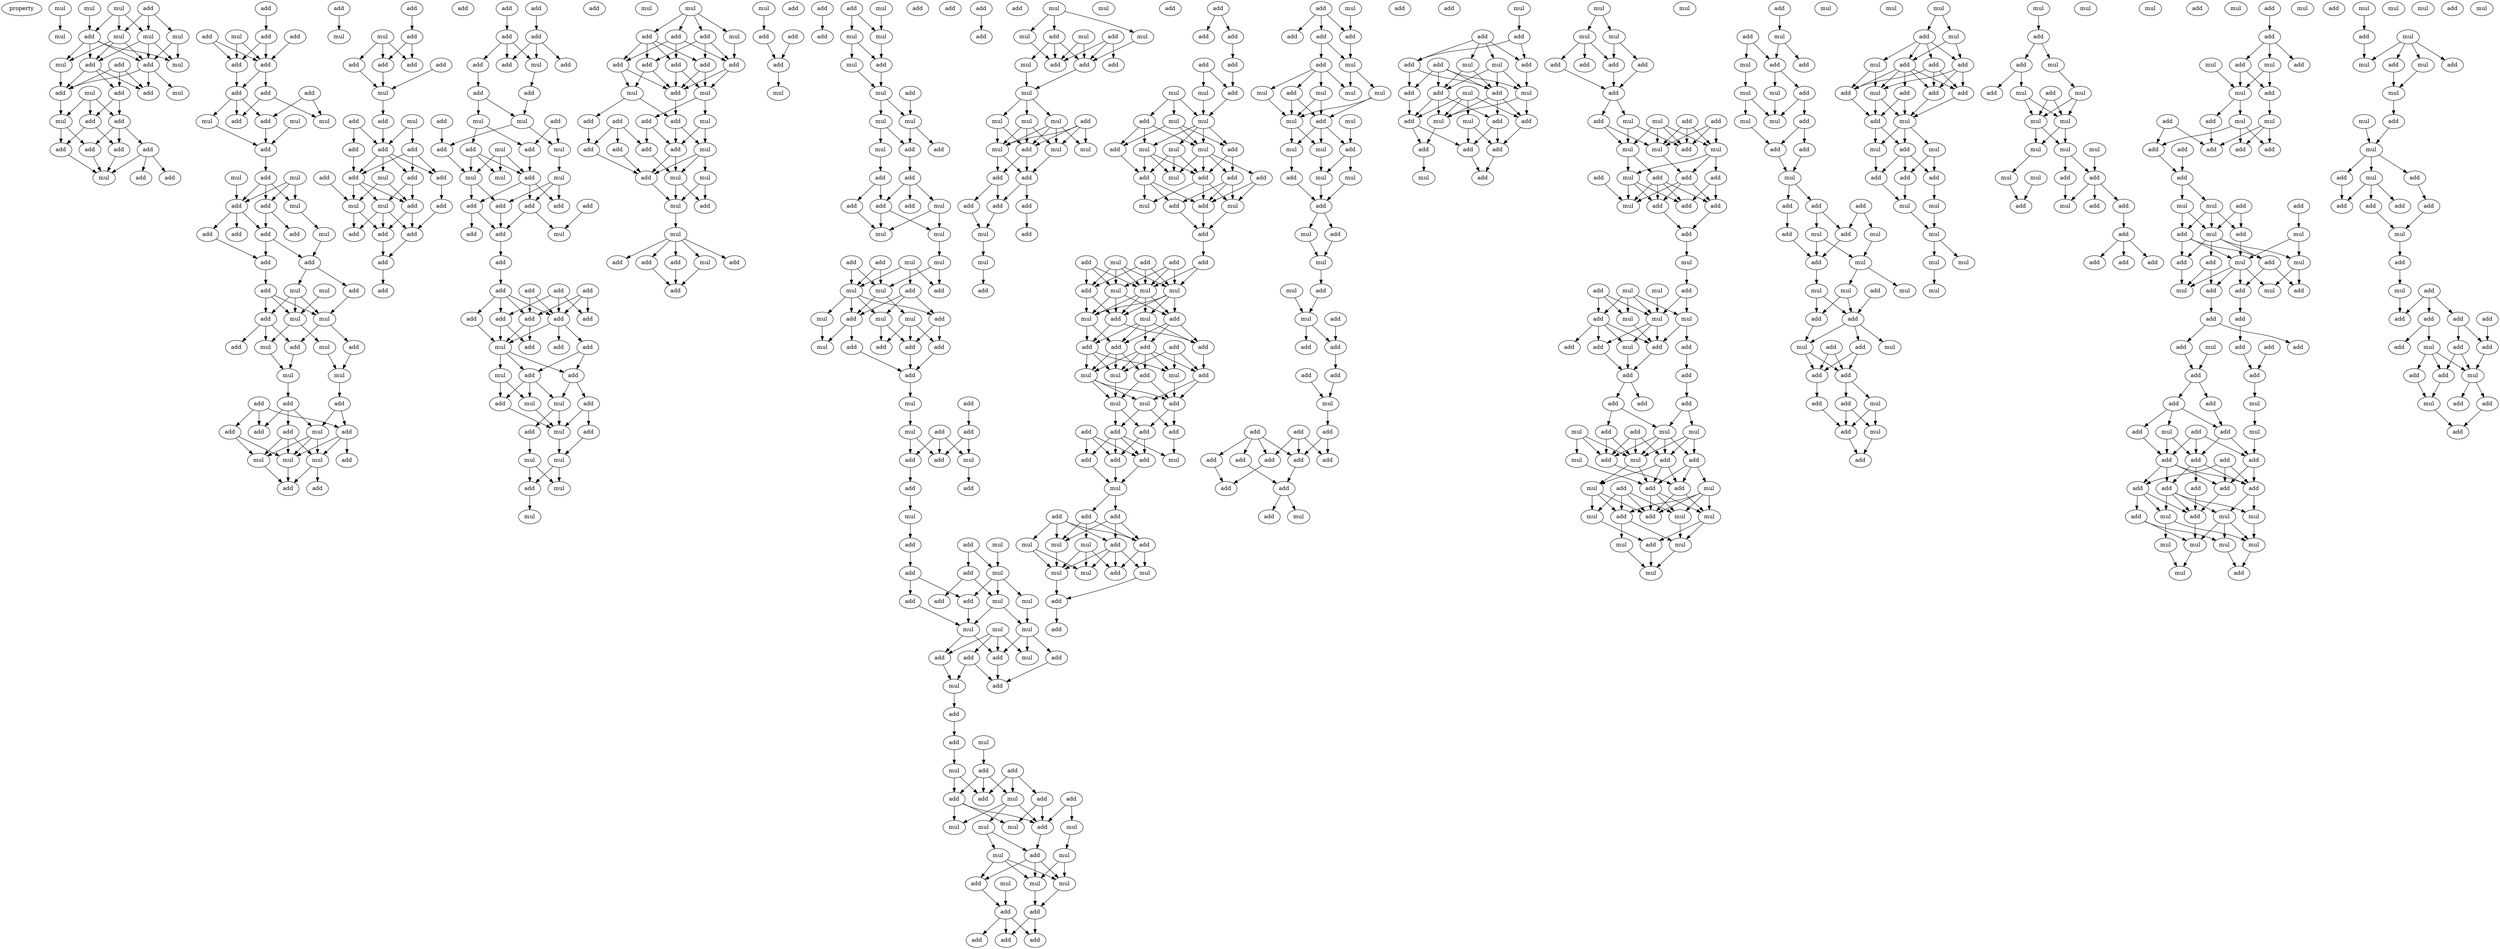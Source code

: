 digraph {
    node [fontcolor=black]
    property [mul=2,lf=1.2]
    0 [ label = mul ];
    1 [ label = mul ];
    2 [ label = add ];
    3 [ label = mul ];
    4 [ label = mul ];
    5 [ label = mul ];
    6 [ label = mul ];
    7 [ label = add ];
    8 [ label = mul ];
    9 [ label = add ];
    10 [ label = add ];
    11 [ label = add ];
    12 [ label = mul ];
    13 [ label = mul ];
    14 [ label = mul ];
    15 [ label = add ];
    16 [ label = mul ];
    17 [ label = add ];
    18 [ label = add ];
    19 [ label = add ];
    20 [ label = add ];
    21 [ label = mul ];
    22 [ label = add ];
    23 [ label = add ];
    24 [ label = add ];
    25 [ label = add ];
    26 [ label = add ];
    27 [ label = mul ];
    28 [ label = add ];
    29 [ label = add ];
    30 [ label = add ];
    31 [ label = mul ];
    32 [ label = add ];
    33 [ label = add ];
    34 [ label = add ];
    35 [ label = add ];
    36 [ label = add ];
    37 [ label = add ];
    38 [ label = add ];
    39 [ label = mul ];
    40 [ label = mul ];
    41 [ label = add ];
    42 [ label = add ];
    43 [ label = mul ];
    44 [ label = add ];
    45 [ label = add ];
    46 [ label = mul ];
    47 [ label = mul ];
    48 [ label = add ];
    49 [ label = mul ];
    50 [ label = add ];
    51 [ label = add ];
    52 [ label = add ];
    53 [ label = add ];
    54 [ label = mul ];
    55 [ label = add ];
    56 [ label = add ];
    57 [ label = add ];
    58 [ label = mul ];
    59 [ label = add ];
    60 [ label = mul ];
    61 [ label = add ];
    62 [ label = mul ];
    63 [ label = mul ];
    64 [ label = add ];
    65 [ label = mul ];
    66 [ label = add ];
    67 [ label = add ];
    68 [ label = mul ];
    69 [ label = add ];
    70 [ label = mul ];
    71 [ label = mul ];
    72 [ label = add ];
    73 [ label = add ];
    74 [ label = add ];
    75 [ label = add ];
    76 [ label = mul ];
    77 [ label = add ];
    78 [ label = add ];
    79 [ label = add ];
    80 [ label = mul ];
    81 [ label = mul ];
    82 [ label = mul ];
    83 [ label = add ];
    84 [ label = add ];
    85 [ label = add ];
    86 [ label = add ];
    87 [ label = mul ];
    88 [ label = add ];
    89 [ label = mul ];
    90 [ label = add ];
    91 [ label = add ];
    92 [ label = add ];
    93 [ label = add ];
    94 [ label = add ];
    95 [ label = add ];
    96 [ label = mul ];
    97 [ label = add ];
    98 [ label = mul ];
    99 [ label = add ];
    100 [ label = add ];
    101 [ label = add ];
    102 [ label = add ];
    103 [ label = add ];
    104 [ label = add ];
    105 [ label = add ];
    106 [ label = mul ];
    107 [ label = add ];
    108 [ label = mul ];
    109 [ label = mul ];
    110 [ label = add ];
    111 [ label = add ];
    112 [ label = add ];
    113 [ label = add ];
    114 [ label = add ];
    115 [ label = add ];
    116 [ label = add ];
    117 [ label = add ];
    118 [ label = add ];
    119 [ label = add ];
    120 [ label = add ];
    121 [ label = mul ];
    122 [ label = add ];
    123 [ label = add ];
    124 [ label = add ];
    125 [ label = add ];
    126 [ label = add ];
    127 [ label = add ];
    128 [ label = add ];
    129 [ label = mul ];
    130 [ label = mul ];
    131 [ label = add ];
    132 [ label = add ];
    133 [ label = add ];
    134 [ label = mul ];
    135 [ label = mul ];
    136 [ label = mul ];
    137 [ label = mul ];
    138 [ label = add ];
    139 [ label = mul ];
    140 [ label = add ];
    141 [ label = add ];
    142 [ label = add ];
    143 [ label = add ];
    144 [ label = add ];
    145 [ label = add ];
    146 [ label = add ];
    147 [ label = mul ];
    148 [ label = add ];
    149 [ label = add ];
    150 [ label = add ];
    151 [ label = add ];
    152 [ label = add ];
    153 [ label = add ];
    154 [ label = add ];
    155 [ label = add ];
    156 [ label = add ];
    157 [ label = add ];
    158 [ label = add ];
    159 [ label = add ];
    160 [ label = mul ];
    161 [ label = add ];
    162 [ label = mul ];
    163 [ label = add ];
    164 [ label = add ];
    165 [ label = add ];
    166 [ label = add ];
    167 [ label = mul ];
    168 [ label = mul ];
    169 [ label = add ];
    170 [ label = mul ];
    171 [ label = add ];
    172 [ label = add ];
    173 [ label = mul ];
    174 [ label = mul ];
    175 [ label = mul ];
    176 [ label = mul ];
    177 [ label = add ];
    178 [ label = mul ];
    179 [ label = mul ];
    180 [ label = mul ];
    181 [ label = add ];
    182 [ label = add ];
    183 [ label = add ];
    184 [ label = add ];
    185 [ label = add ];
    186 [ label = add ];
    187 [ label = add ];
    188 [ label = add ];
    189 [ label = mul ];
    190 [ label = add ];
    191 [ label = mul ];
    192 [ label = add ];
    193 [ label = add ];
    194 [ label = add ];
    195 [ label = mul ];
    196 [ label = add ];
    197 [ label = add ];
    198 [ label = add ];
    199 [ label = add ];
    200 [ label = add ];
    201 [ label = mul ];
    202 [ label = mul ];
    203 [ label = add ];
    204 [ label = mul ];
    205 [ label = mul ];
    206 [ label = add ];
    207 [ label = mul ];
    208 [ label = add ];
    209 [ label = mul ];
    210 [ label = add ];
    211 [ label = add ];
    212 [ label = add ];
    213 [ label = add ];
    214 [ label = mul ];
    215 [ label = add ];
    216 [ label = add ];
    217 [ label = add ];
    218 [ label = add ];
    219 [ label = add ];
    220 [ label = add ];
    221 [ label = mul ];
    222 [ label = add ];
    223 [ label = mul ];
    224 [ label = add ];
    225 [ label = mul ];
    226 [ label = mul ];
    227 [ label = mul ];
    228 [ label = add ];
    229 [ label = add ];
    230 [ label = mul ];
    231 [ label = mul ];
    232 [ label = mul ];
    233 [ label = add ];
    234 [ label = mul ];
    235 [ label = add ];
    236 [ label = add ];
    237 [ label = add ];
    238 [ label = add ];
    239 [ label = add ];
    240 [ label = add ];
    241 [ label = mul ];
    242 [ label = mul ];
    243 [ label = mul ];
    244 [ label = add ];
    245 [ label = add ];
    246 [ label = mul ];
    247 [ label = mul ];
    248 [ label = add ];
    249 [ label = mul ];
    250 [ label = mul ];
    251 [ label = add ];
    252 [ label = add ];
    253 [ label = add ];
    254 [ label = mul ];
    255 [ label = mul ];
    256 [ label = mul ];
    257 [ label = add ];
    258 [ label = add ];
    259 [ label = add ];
    260 [ label = mul ];
    261 [ label = add ];
    262 [ label = add ];
    263 [ label = mul ];
    264 [ label = add ];
    265 [ label = add ];
    266 [ label = add ];
    267 [ label = mul ];
    268 [ label = mul ];
    269 [ label = add ];
    270 [ label = add ];
    271 [ label = add ];
    272 [ label = add ];
    273 [ label = mul ];
    274 [ label = add ];
    275 [ label = add ];
    276 [ label = mul ];
    277 [ label = add ];
    278 [ label = add ];
    279 [ label = mul ];
    280 [ label = mul ];
    281 [ label = mul ];
    282 [ label = add ];
    283 [ label = add ];
    284 [ label = add ];
    285 [ label = mul ];
    286 [ label = mul ];
    287 [ label = mul ];
    288 [ label = mul ];
    289 [ label = add ];
    290 [ label = add ];
    291 [ label = add ];
    292 [ label = add ];
    293 [ label = add ];
    294 [ label = mul ];
    295 [ label = add ];
    296 [ label = add ];
    297 [ label = add ];
    298 [ label = mul ];
    299 [ label = mul ];
    300 [ label = add ];
    301 [ label = add ];
    302 [ label = mul ];
    303 [ label = add ];
    304 [ label = add ];
    305 [ label = add ];
    306 [ label = add ];
    307 [ label = mul ];
    308 [ label = mul ];
    309 [ label = mul ];
    310 [ label = mul ];
    311 [ label = add ];
    312 [ label = mul ];
    313 [ label = add ];
    314 [ label = mul ];
    315 [ label = mul ];
    316 [ label = add ];
    317 [ label = mul ];
    318 [ label = mul ];
    319 [ label = add ];
    320 [ label = add ];
    321 [ label = add ];
    322 [ label = add ];
    323 [ label = add ];
    324 [ label = add ];
    325 [ label = add ];
    326 [ label = add ];
    327 [ label = mul ];
    328 [ label = add ];
    329 [ label = mul ];
    330 [ label = add ];
    331 [ label = mul ];
    332 [ label = mul ];
    333 [ label = add ];
    334 [ label = mul ];
    335 [ label = mul ];
    336 [ label = add ];
    337 [ label = add ];
    338 [ label = mul ];
    339 [ label = mul ];
    340 [ label = mul ];
    341 [ label = add ];
    342 [ label = mul ];
    343 [ label = add ];
    344 [ label = mul ];
    345 [ label = mul ];
    346 [ label = mul ];
    347 [ label = add ];
    348 [ label = add ];
    349 [ label = add ];
    350 [ label = add ];
    351 [ label = add ];
    352 [ label = add ];
    353 [ label = add ];
    354 [ label = mul ];
    355 [ label = mul ];
    356 [ label = add ];
    357 [ label = add ];
    358 [ label = add ];
    359 [ label = add ];
    360 [ label = add ];
    361 [ label = add ];
    362 [ label = add ];
    363 [ label = mul ];
    364 [ label = mul ];
    365 [ label = mul ];
    366 [ label = mul ];
    367 [ label = add ];
    368 [ label = mul ];
    369 [ label = mul ];
    370 [ label = mul ];
    371 [ label = add ];
    372 [ label = add ];
    373 [ label = add ];
    374 [ label = add ];
    375 [ label = mul ];
    376 [ label = add ];
    377 [ label = add ];
    378 [ label = mul ];
    379 [ label = mul ];
    380 [ label = add ];
    381 [ label = add ];
    382 [ label = add ];
    383 [ label = add ];
    384 [ label = add ];
    385 [ label = mul ];
    386 [ label = add ];
    387 [ label = add ];
    388 [ label = add ];
    389 [ label = mul ];
    390 [ label = mul ];
    391 [ label = mul ];
    392 [ label = mul ];
    393 [ label = add ];
    394 [ label = add ];
    395 [ label = mul ];
    396 [ label = add ];
    397 [ label = add ];
    398 [ label = add ];
    399 [ label = add ];
    400 [ label = add ];
    401 [ label = mul ];
    402 [ label = mul ];
    403 [ label = add ];
    404 [ label = mul ];
    405 [ label = add ];
    406 [ label = mul ];
    407 [ label = add ];
    408 [ label = mul ];
    409 [ label = add ];
    410 [ label = add ];
    411 [ label = add ];
    412 [ label = add ];
    413 [ label = mul ];
    414 [ label = add ];
    415 [ label = add ];
    416 [ label = add ];
    417 [ label = mul ];
    418 [ label = add ];
    419 [ label = add ];
    420 [ label = add ];
    421 [ label = mul ];
    422 [ label = mul ];
    423 [ label = mul ];
    424 [ label = add ];
    425 [ label = add ];
    426 [ label = mul ];
    427 [ label = mul ];
    428 [ label = add ];
    429 [ label = mul ];
    430 [ label = add ];
    431 [ label = mul ];
    432 [ label = add ];
    433 [ label = add ];
    434 [ label = add ];
    435 [ label = add ];
    436 [ label = add ];
    437 [ label = add ];
    438 [ label = mul ];
    439 [ label = add ];
    440 [ label = add ];
    441 [ label = mul ];
    442 [ label = mul ];
    443 [ label = mul ];
    444 [ label = mul ];
    445 [ label = mul ];
    446 [ label = add ];
    447 [ label = mul ];
    448 [ label = mul ];
    449 [ label = mul ];
    450 [ label = add ];
    451 [ label = add ];
    452 [ label = mul ];
    453 [ label = add ];
    454 [ label = mul ];
    455 [ label = add ];
    456 [ label = mul ];
    457 [ label = add ];
    458 [ label = mul ];
    459 [ label = mul ];
    460 [ label = add ];
    461 [ label = mul ];
    462 [ label = add ];
    463 [ label = add ];
    464 [ label = add ];
    465 [ label = add ];
    466 [ label = add ];
    467 [ label = mul ];
    468 [ label = add ];
    469 [ label = add ];
    470 [ label = add ];
    471 [ label = add ];
    472 [ label = add ];
    473 [ label = add ];
    474 [ label = add ];
    475 [ label = add ];
    476 [ label = add ];
    477 [ label = add ];
    478 [ label = add ];
    479 [ label = mul ];
    480 [ label = mul ];
    481 [ label = add ];
    482 [ label = add ];
    483 [ label = add ];
    484 [ label = add ];
    485 [ label = mul ];
    486 [ label = mul ];
    487 [ label = add ];
    488 [ label = add ];
    489 [ label = add ];
    490 [ label = mul ];
    491 [ label = mul ];
    492 [ label = add ];
    493 [ label = mul ];
    494 [ label = add ];
    495 [ label = mul ];
    496 [ label = add ];
    497 [ label = add ];
    498 [ label = add ];
    499 [ label = add ];
    500 [ label = add ];
    501 [ label = mul ];
    502 [ label = add ];
    503 [ label = mul ];
    504 [ label = mul ];
    505 [ label = mul ];
    506 [ label = mul ];
    507 [ label = add ];
    508 [ label = add ];
    509 [ label = add ];
    510 [ label = add ];
    511 [ label = add ];
    512 [ label = mul ];
    513 [ label = add ];
    514 [ label = mul ];
    515 [ label = add ];
    516 [ label = add ];
    517 [ label = mul ];
    518 [ label = mul ];
    519 [ label = mul ];
    520 [ label = add ];
    521 [ label = add ];
    522 [ label = add ];
    523 [ label = add ];
    524 [ label = mul ];
    525 [ label = add ];
    526 [ label = mul ];
    527 [ label = add ];
    528 [ label = add ];
    529 [ label = add ];
    530 [ label = add ];
    531 [ label = mul ];
    532 [ label = add ];
    533 [ label = add ];
    534 [ label = mul ];
    535 [ label = mul ];
    536 [ label = mul ];
    537 [ label = mul ];
    538 [ label = add ];
    539 [ label = mul ];
    540 [ label = add ];
    541 [ label = mul ];
    542 [ label = add ];
    543 [ label = add ];
    544 [ label = add ];
    545 [ label = add ];
    546 [ label = add ];
    547 [ label = add ];
    548 [ label = add ];
    549 [ label = add ];
    550 [ label = add ];
    551 [ label = add ];
    552 [ label = mul ];
    553 [ label = mul ];
    554 [ label = mul ];
    555 [ label = mul ];
    556 [ label = add ];
    557 [ label = add ];
    558 [ label = mul ];
    559 [ label = add ];
    560 [ label = add ];
    561 [ label = add ];
    562 [ label = mul ];
    563 [ label = add ];
    564 [ label = mul ];
    565 [ label = mul ];
    566 [ label = add ];
    567 [ label = mul ];
    568 [ label = add ];
    569 [ label = mul ];
    570 [ label = mul ];
    571 [ label = add ];
    572 [ label = mul ];
    573 [ label = mul ];
    574 [ label = add ];
    575 [ label = add ];
    576 [ label = mul ];
    577 [ label = mul ];
    578 [ label = mul ];
    579 [ label = add ];
    580 [ label = add ];
    581 [ label = add ];
    582 [ label = mul ];
    583 [ label = mul ];
    584 [ label = add ];
    585 [ label = mul ];
    586 [ label = mul ];
    587 [ label = add ];
    588 [ label = add ];
    589 [ label = mul ];
    590 [ label = add ];
    591 [ label = add ];
    592 [ label = add ];
    593 [ label = add ];
    594 [ label = mul ];
    595 [ label = add ];
    596 [ label = mul ];
    597 [ label = mul ];
    598 [ label = add ];
    599 [ label = add ];
    600 [ label = mul ];
    601 [ label = mul ];
    602 [ label = mul ];
    603 [ label = add ];
    604 [ label = add ];
    605 [ label = mul ];
    606 [ label = mul ];
    607 [ label = add ];
    608 [ label = add ];
    609 [ label = add ];
    610 [ label = add ];
    611 [ label = add ];
    612 [ label = add ];
    613 [ label = mul ];
    614 [ label = add ];
    615 [ label = mul ];
    616 [ label = add ];
    617 [ label = mul ];
    618 [ label = mul ];
    619 [ label = mul ];
    620 [ label = add ];
    621 [ label = add ];
    622 [ label = add ];
    623 [ label = add ];
    624 [ label = mul ];
    625 [ label = mul ];
    626 [ label = add ];
    627 [ label = add ];
    628 [ label = add ];
    629 [ label = add ];
    630 [ label = add ];
    631 [ label = mul ];
    632 [ label = mul ];
    633 [ label = mul ];
    634 [ label = add ];
    635 [ label = add ];
    636 [ label = add ];
    637 [ label = add ];
    638 [ label = mul ];
    639 [ label = mul ];
    640 [ label = mul ];
    641 [ label = mul ];
    642 [ label = mul ];
    643 [ label = mul ];
    644 [ label = add ];
    645 [ label = mul ];
    646 [ label = add ];
    647 [ label = mul ];
    648 [ label = mul ];
    649 [ label = add ];
    650 [ label = mul ];
    651 [ label = add ];
    652 [ label = mul ];
    653 [ label = mul ];
    654 [ label = mul ];
    655 [ label = mul ];
    656 [ label = mul ];
    657 [ label = mul ];
    658 [ label = mul ];
    659 [ label = add ];
    660 [ label = mul ];
    661 [ label = add ];
    662 [ label = add ];
    663 [ label = mul ];
    664 [ label = add ];
    665 [ label = add ];
    666 [ label = add ];
    667 [ label = mul ];
    668 [ label = add ];
    669 [ label = add ];
    670 [ label = add ];
    671 [ label = add ];
    672 [ label = mul ];
    673 [ label = add ];
    674 [ label = add ];
    675 [ label = add ];
    676 [ label = add ];
    677 [ label = mul ];
    678 [ label = mul ];
    679 [ label = mul ];
    680 [ label = add ];
    681 [ label = mul ];
    682 [ label = mul ];
    683 [ label = add ];
    684 [ label = add ];
    685 [ label = add ];
    686 [ label = add ];
    687 [ label = add ];
    688 [ label = add ];
    689 [ label = add ];
    690 [ label = add ];
    691 [ label = mul ];
    692 [ label = mul ];
    693 [ label = add ];
    694 [ label = add ];
    695 [ label = mul ];
    696 [ label = add ];
    697 [ label = add ];
    698 [ label = mul ];
    699 [ label = mul ];
    700 [ label = mul ];
    701 [ label = add ];
    702 [ label = add ];
    703 [ label = add ];
    704 [ label = mul ];
    705 [ label = add ];
    706 [ label = mul ];
    707 [ label = mul ];
    708 [ label = add ];
    709 [ label = add ];
    710 [ label = add ];
    711 [ label = add ];
    712 [ label = add ];
    713 [ label = add ];
    714 [ label = add ];
    715 [ label = mul ];
    716 [ label = add ];
    717 [ label = add ];
    718 [ label = add ];
    719 [ label = add ];
    720 [ label = mul ];
    721 [ label = add ];
    722 [ label = add ];
    723 [ label = mul ];
    724 [ label = add ];
    725 [ label = mul ];
    726 [ label = add ];
    727 [ label = add ];
    728 [ label = add ];
    729 [ label = add ];
    730 [ label = add ];
    731 [ label = add ];
    732 [ label = add ];
    733 [ label = add ];
    734 [ label = add ];
    735 [ label = add ];
    736 [ label = add ];
    737 [ label = add ];
    738 [ label = mul ];
    739 [ label = mul ];
    740 [ label = mul ];
    741 [ label = mul ];
    742 [ label = mul ];
    743 [ label = mul ];
    744 [ label = mul ];
    745 [ label = mul ];
    746 [ label = add ];
    747 [ label = add ];
    748 [ label = mul ];
    749 [ label = mul ];
    750 [ label = add ];
    751 [ label = add ];
    752 [ label = mul ];
    753 [ label = mul ];
    754 [ label = add ];
    755 [ label = mul ];
    756 [ label = mul ];
    757 [ label = mul ];
    758 [ label = add ];
    759 [ label = mul ];
    760 [ label = add ];
    761 [ label = mul ];
    762 [ label = mul ];
    763 [ label = add ];
    764 [ label = add ];
    765 [ label = add ];
    766 [ label = add ];
    767 [ label = add ];
    768 [ label = mul ];
    769 [ label = add ];
    770 [ label = mul ];
    771 [ label = add ];
    772 [ label = add ];
    773 [ label = mul ];
    774 [ label = add ];
    775 [ label = add ];
    776 [ label = add ];
    777 [ label = add ];
    778 [ label = add ];
    779 [ label = add ];
    780 [ label = add ];
    781 [ label = mul ];
    782 [ label = add ];
    783 [ label = add ];
    784 [ label = mul ];
    785 [ label = mul ];
    786 [ label = add ];
    787 [ label = add ];
    788 [ label = add ];
    0 -> 1 [ name = 0 ];
    2 -> 5 [ name = 1 ];
    2 -> 6 [ name = 2 ];
    2 -> 8 [ name = 3 ];
    3 -> 5 [ name = 4 ];
    3 -> 6 [ name = 5 ];
    3 -> 7 [ name = 6 ];
    4 -> 7 [ name = 7 ];
    5 -> 9 [ name = 8 ];
    5 -> 10 [ name = 9 ];
    5 -> 13 [ name = 10 ];
    6 -> 9 [ name = 11 ];
    6 -> 10 [ name = 12 ];
    6 -> 12 [ name = 13 ];
    7 -> 9 [ name = 14 ];
    7 -> 10 [ name = 15 ];
    7 -> 12 [ name = 16 ];
    7 -> 13 [ name = 17 ];
    8 -> 10 [ name = 18 ];
    8 -> 13 [ name = 19 ];
    9 -> 15 [ name = 20 ];
    9 -> 17 [ name = 21 ];
    9 -> 18 [ name = 22 ];
    10 -> 14 [ name = 23 ];
    10 -> 17 [ name = 24 ];
    10 -> 18 [ name = 25 ];
    11 -> 15 [ name = 26 ];
    11 -> 17 [ name = 27 ];
    11 -> 18 [ name = 28 ];
    12 -> 18 [ name = 29 ];
    15 -> 19 [ name = 30 ];
    15 -> 20 [ name = 31 ];
    16 -> 19 [ name = 32 ];
    16 -> 20 [ name = 33 ];
    16 -> 21 [ name = 34 ];
    18 -> 21 [ name = 35 ];
    19 -> 22 [ name = 36 ];
    19 -> 23 [ name = 37 ];
    19 -> 25 [ name = 38 ];
    20 -> 24 [ name = 39 ];
    20 -> 25 [ name = 40 ];
    21 -> 23 [ name = 41 ];
    21 -> 24 [ name = 42 ];
    22 -> 26 [ name = 43 ];
    22 -> 27 [ name = 44 ];
    22 -> 28 [ name = 45 ];
    23 -> 27 [ name = 46 ];
    24 -> 27 [ name = 47 ];
    25 -> 27 [ name = 48 ];
    29 -> 32 [ name = 49 ];
    30 -> 34 [ name = 50 ];
    30 -> 35 [ name = 51 ];
    31 -> 34 [ name = 52 ];
    31 -> 35 [ name = 53 ];
    32 -> 34 [ name = 54 ];
    32 -> 35 [ name = 55 ];
    33 -> 34 [ name = 56 ];
    34 -> 36 [ name = 57 ];
    34 -> 37 [ name = 58 ];
    35 -> 37 [ name = 59 ];
    36 -> 41 [ name = 60 ];
    36 -> 43 [ name = 61 ];
    37 -> 39 [ name = 62 ];
    37 -> 41 [ name = 63 ];
    37 -> 42 [ name = 64 ];
    38 -> 42 [ name = 65 ];
    38 -> 43 [ name = 66 ];
    39 -> 44 [ name = 67 ];
    40 -> 44 [ name = 68 ];
    42 -> 44 [ name = 69 ];
    44 -> 45 [ name = 70 ];
    45 -> 48 [ name = 71 ];
    45 -> 49 [ name = 72 ];
    45 -> 50 [ name = 73 ];
    46 -> 48 [ name = 74 ];
    46 -> 49 [ name = 75 ];
    46 -> 50 [ name = 76 ];
    47 -> 48 [ name = 77 ];
    48 -> 52 [ name = 78 ];
    48 -> 53 [ name = 79 ];
    48 -> 55 [ name = 80 ];
    49 -> 54 [ name = 81 ];
    50 -> 51 [ name = 82 ];
    50 -> 55 [ name = 83 ];
    52 -> 56 [ name = 84 ];
    54 -> 57 [ name = 85 ];
    55 -> 56 [ name = 86 ];
    55 -> 57 [ name = 87 ];
    56 -> 59 [ name = 88 ];
    57 -> 58 [ name = 89 ];
    57 -> 61 [ name = 90 ];
    58 -> 62 [ name = 91 ];
    58 -> 63 [ name = 92 ];
    58 -> 64 [ name = 93 ];
    59 -> 62 [ name = 94 ];
    59 -> 63 [ name = 95 ];
    59 -> 64 [ name = 96 ];
    60 -> 62 [ name = 97 ];
    61 -> 63 [ name = 98 ];
    62 -> 65 [ name = 99 ];
    62 -> 68 [ name = 100 ];
    63 -> 66 [ name = 101 ];
    63 -> 69 [ name = 102 ];
    64 -> 66 [ name = 103 ];
    64 -> 67 [ name = 104 ];
    64 -> 68 [ name = 105 ];
    65 -> 71 [ name = 106 ];
    66 -> 70 [ name = 107 ];
    68 -> 70 [ name = 108 ];
    69 -> 71 [ name = 109 ];
    70 -> 72 [ name = 110 ];
    71 -> 74 [ name = 111 ];
    72 -> 75 [ name = 112 ];
    72 -> 76 [ name = 113 ];
    72 -> 77 [ name = 114 ];
    73 -> 75 [ name = 115 ];
    73 -> 78 [ name = 116 ];
    73 -> 79 [ name = 117 ];
    74 -> 76 [ name = 118 ];
    74 -> 79 [ name = 119 ];
    76 -> 80 [ name = 120 ];
    76 -> 81 [ name = 121 ];
    76 -> 82 [ name = 122 ];
    77 -> 80 [ name = 123 ];
    77 -> 81 [ name = 124 ];
    77 -> 82 [ name = 125 ];
    78 -> 81 [ name = 126 ];
    78 -> 82 [ name = 127 ];
    79 -> 80 [ name = 128 ];
    79 -> 82 [ name = 129 ];
    79 -> 83 [ name = 130 ];
    80 -> 84 [ name = 131 ];
    80 -> 86 [ name = 132 ];
    81 -> 86 [ name = 133 ];
    82 -> 86 [ name = 134 ];
    85 -> 87 [ name = 135 ];
    88 -> 90 [ name = 136 ];
    89 -> 91 [ name = 137 ];
    89 -> 93 [ name = 138 ];
    89 -> 94 [ name = 139 ];
    90 -> 91 [ name = 140 ];
    90 -> 94 [ name = 141 ];
    91 -> 96 [ name = 142 ];
    93 -> 96 [ name = 143 ];
    95 -> 96 [ name = 144 ];
    96 -> 99 [ name = 145 ];
    97 -> 100 [ name = 146 ];
    97 -> 101 [ name = 147 ];
    98 -> 100 [ name = 148 ];
    98 -> 102 [ name = 149 ];
    99 -> 100 [ name = 150 ];
    100 -> 103 [ name = 151 ];
    100 -> 104 [ name = 152 ];
    100 -> 105 [ name = 153 ];
    100 -> 106 [ name = 154 ];
    101 -> 105 [ name = 155 ];
    102 -> 103 [ name = 156 ];
    102 -> 104 [ name = 157 ];
    102 -> 105 [ name = 158 ];
    103 -> 110 [ name = 159 ];
    104 -> 109 [ name = 160 ];
    104 -> 111 [ name = 161 ];
    105 -> 108 [ name = 162 ];
    105 -> 109 [ name = 163 ];
    105 -> 111 [ name = 164 ];
    106 -> 108 [ name = 165 ];
    106 -> 111 [ name = 166 ];
    107 -> 108 [ name = 167 ];
    108 -> 113 [ name = 168 ];
    108 -> 114 [ name = 169 ];
    109 -> 112 [ name = 170 ];
    109 -> 113 [ name = 171 ];
    109 -> 114 [ name = 172 ];
    110 -> 112 [ name = 173 ];
    111 -> 112 [ name = 174 ];
    111 -> 113 [ name = 175 ];
    112 -> 115 [ name = 176 ];
    113 -> 115 [ name = 177 ];
    115 -> 117 [ name = 178 ];
    116 -> 119 [ name = 179 ];
    118 -> 120 [ name = 180 ];
    119 -> 121 [ name = 181 ];
    119 -> 122 [ name = 182 ];
    119 -> 123 [ name = 183 ];
    120 -> 121 [ name = 184 ];
    120 -> 122 [ name = 185 ];
    120 -> 124 [ name = 186 ];
    121 -> 125 [ name = 187 ];
    124 -> 126 [ name = 188 ];
    125 -> 130 [ name = 189 ];
    126 -> 129 [ name = 190 ];
    126 -> 130 [ name = 191 ];
    127 -> 131 [ name = 192 ];
    128 -> 133 [ name = 193 ];
    128 -> 135 [ name = 194 ];
    129 -> 132 [ name = 195 ];
    129 -> 133 [ name = 196 ];
    130 -> 131 [ name = 197 ];
    130 -> 135 [ name = 198 ];
    131 -> 136 [ name = 199 ];
    132 -> 136 [ name = 200 ];
    132 -> 138 [ name = 201 ];
    132 -> 139 [ name = 202 ];
    133 -> 138 [ name = 203 ];
    134 -> 136 [ name = 204 ];
    134 -> 138 [ name = 205 ];
    134 -> 139 [ name = 206 ];
    135 -> 137 [ name = 207 ];
    136 -> 141 [ name = 208 ];
    136 -> 144 [ name = 209 ];
    137 -> 140 [ name = 210 ];
    137 -> 142 [ name = 211 ];
    137 -> 144 [ name = 212 ];
    138 -> 140 [ name = 213 ];
    138 -> 141 [ name = 214 ];
    138 -> 142 [ name = 215 ];
    141 -> 145 [ name = 216 ];
    141 -> 146 [ name = 217 ];
    142 -> 146 [ name = 218 ];
    142 -> 147 [ name = 219 ];
    143 -> 147 [ name = 220 ];
    144 -> 146 [ name = 221 ];
    146 -> 148 [ name = 222 ];
    148 -> 149 [ name = 223 ];
    149 -> 153 [ name = 224 ];
    149 -> 154 [ name = 225 ];
    149 -> 156 [ name = 226 ];
    149 -> 157 [ name = 227 ];
    150 -> 154 [ name = 228 ];
    150 -> 157 [ name = 229 ];
    151 -> 155 [ name = 230 ];
    151 -> 156 [ name = 231 ];
    151 -> 157 [ name = 232 ];
    152 -> 154 [ name = 233 ];
    152 -> 155 [ name = 234 ];
    152 -> 157 [ name = 235 ];
    153 -> 160 [ name = 236 ];
    154 -> 159 [ name = 237 ];
    154 -> 160 [ name = 238 ];
    156 -> 159 [ name = 239 ];
    156 -> 160 [ name = 240 ];
    157 -> 158 [ name = 241 ];
    157 -> 160 [ name = 242 ];
    157 -> 161 [ name = 243 ];
    158 -> 163 [ name = 244 ];
    158 -> 164 [ name = 245 ];
    160 -> 162 [ name = 246 ];
    160 -> 163 [ name = 247 ];
    160 -> 164 [ name = 248 ];
    162 -> 166 [ name = 249 ];
    162 -> 167 [ name = 250 ];
    163 -> 165 [ name = 251 ];
    163 -> 168 [ name = 252 ];
    164 -> 166 [ name = 253 ];
    164 -> 167 [ name = 254 ];
    164 -> 168 [ name = 255 ];
    165 -> 170 [ name = 256 ];
    165 -> 172 [ name = 257 ];
    166 -> 170 [ name = 258 ];
    167 -> 170 [ name = 259 ];
    168 -> 169 [ name = 260 ];
    168 -> 170 [ name = 261 ];
    169 -> 174 [ name = 262 ];
    170 -> 173 [ name = 263 ];
    172 -> 173 [ name = 264 ];
    173 -> 175 [ name = 265 ];
    173 -> 177 [ name = 266 ];
    174 -> 175 [ name = 267 ];
    174 -> 177 [ name = 268 ];
    177 -> 179 [ name = 269 ];
    178 -> 180 [ name = 270 ];
    178 -> 181 [ name = 271 ];
    178 -> 182 [ name = 272 ];
    178 -> 183 [ name = 273 ];
    180 -> 184 [ name = 274 ];
    181 -> 185 [ name = 275 ];
    181 -> 186 [ name = 276 ];
    181 -> 187 [ name = 277 ];
    181 -> 188 [ name = 278 ];
    182 -> 184 [ name = 279 ];
    182 -> 187 [ name = 280 ];
    182 -> 188 [ name = 281 ];
    183 -> 184 [ name = 282 ];
    183 -> 185 [ name = 283 ];
    183 -> 186 [ name = 284 ];
    184 -> 190 [ name = 285 ];
    184 -> 191 [ name = 286 ];
    185 -> 189 [ name = 287 ];
    185 -> 190 [ name = 288 ];
    186 -> 190 [ name = 289 ];
    186 -> 191 [ name = 290 ];
    187 -> 189 [ name = 291 ];
    187 -> 190 [ name = 292 ];
    188 -> 190 [ name = 293 ];
    188 -> 191 [ name = 294 ];
    189 -> 192 [ name = 295 ];
    189 -> 193 [ name = 296 ];
    190 -> 193 [ name = 297 ];
    191 -> 194 [ name = 298 ];
    191 -> 195 [ name = 299 ];
    192 -> 198 [ name = 300 ];
    193 -> 197 [ name = 301 ];
    193 -> 201 [ name = 302 ];
    194 -> 197 [ name = 303 ];
    194 -> 199 [ name = 304 ];
    195 -> 197 [ name = 305 ];
    195 -> 201 [ name = 306 ];
    196 -> 198 [ name = 307 ];
    196 -> 199 [ name = 308 ];
    196 -> 200 [ name = 309 ];
    197 -> 202 [ name = 310 ];
    197 -> 203 [ name = 311 ];
    198 -> 203 [ name = 312 ];
    199 -> 202 [ name = 313 ];
    200 -> 203 [ name = 314 ];
    201 -> 202 [ name = 315 ];
    201 -> 203 [ name = 316 ];
    201 -> 204 [ name = 317 ];
    202 -> 205 [ name = 318 ];
    202 -> 206 [ name = 319 ];
    203 -> 205 [ name = 320 ];
    204 -> 205 [ name = 321 ];
    204 -> 206 [ name = 322 ];
    205 -> 207 [ name = 323 ];
    207 -> 208 [ name = 324 ];
    207 -> 209 [ name = 325 ];
    207 -> 210 [ name = 326 ];
    207 -> 211 [ name = 327 ];
    207 -> 212 [ name = 328 ];
    209 -> 213 [ name = 329 ];
    211 -> 213 [ name = 330 ];
    212 -> 213 [ name = 331 ];
    214 -> 217 [ name = 332 ];
    216 -> 218 [ name = 333 ];
    217 -> 220 [ name = 334 ];
    219 -> 220 [ name = 335 ];
    220 -> 221 [ name = 336 ];
    222 -> 225 [ name = 337 ];
    222 -> 226 [ name = 338 ];
    223 -> 226 [ name = 339 ];
    225 -> 227 [ name = 340 ];
    225 -> 228 [ name = 341 ];
    226 -> 228 [ name = 342 ];
    227 -> 230 [ name = 343 ];
    228 -> 230 [ name = 344 ];
    229 -> 232 [ name = 345 ];
    230 -> 231 [ name = 346 ];
    230 -> 232 [ name = 347 ];
    231 -> 234 [ name = 348 ];
    231 -> 235 [ name = 349 ];
    232 -> 233 [ name = 350 ];
    232 -> 235 [ name = 351 ];
    234 -> 237 [ name = 352 ];
    235 -> 236 [ name = 353 ];
    236 -> 238 [ name = 354 ];
    236 -> 240 [ name = 355 ];
    236 -> 241 [ name = 356 ];
    237 -> 239 [ name = 357 ];
    237 -> 240 [ name = 358 ];
    239 -> 242 [ name = 359 ];
    240 -> 242 [ name = 360 ];
    240 -> 243 [ name = 361 ];
    241 -> 242 [ name = 362 ];
    241 -> 243 [ name = 363 ];
    243 -> 247 [ name = 364 ];
    244 -> 249 [ name = 365 ];
    244 -> 250 [ name = 366 ];
    245 -> 249 [ name = 367 ];
    245 -> 250 [ name = 368 ];
    246 -> 248 [ name = 369 ];
    246 -> 249 [ name = 370 ];
    246 -> 251 [ name = 371 ];
    247 -> 250 [ name = 372 ];
    247 -> 251 [ name = 373 ];
    248 -> 252 [ name = 374 ];
    248 -> 253 [ name = 375 ];
    248 -> 256 [ name = 376 ];
    249 -> 252 [ name = 377 ];
    249 -> 253 [ name = 378 ];
    249 -> 255 [ name = 379 ];
    249 -> 256 [ name = 380 ];
    250 -> 252 [ name = 381 ];
    250 -> 254 [ name = 382 ];
    252 -> 258 [ name = 383 ];
    252 -> 260 [ name = 384 ];
    253 -> 257 [ name = 385 ];
    253 -> 261 [ name = 386 ];
    254 -> 257 [ name = 387 ];
    254 -> 259 [ name = 388 ];
    254 -> 261 [ name = 389 ];
    255 -> 260 [ name = 390 ];
    256 -> 259 [ name = 391 ];
    256 -> 261 [ name = 392 ];
    257 -> 262 [ name = 393 ];
    258 -> 262 [ name = 394 ];
    261 -> 262 [ name = 395 ];
    262 -> 263 [ name = 396 ];
    263 -> 267 [ name = 397 ];
    264 -> 266 [ name = 398 ];
    265 -> 268 [ name = 399 ];
    265 -> 269 [ name = 400 ];
    265 -> 270 [ name = 401 ];
    266 -> 268 [ name = 402 ];
    266 -> 270 [ name = 403 ];
    267 -> 269 [ name = 404 ];
    267 -> 270 [ name = 405 ];
    268 -> 271 [ name = 406 ];
    269 -> 272 [ name = 407 ];
    272 -> 273 [ name = 408 ];
    273 -> 275 [ name = 409 ];
    274 -> 277 [ name = 410 ];
    274 -> 279 [ name = 411 ];
    275 -> 278 [ name = 412 ];
    276 -> 279 [ name = 413 ];
    277 -> 281 [ name = 414 ];
    277 -> 283 [ name = 415 ];
    278 -> 282 [ name = 416 ];
    278 -> 284 [ name = 417 ];
    279 -> 280 [ name = 418 ];
    279 -> 281 [ name = 419 ];
    279 -> 282 [ name = 420 ];
    280 -> 285 [ name = 421 ];
    281 -> 285 [ name = 422 ];
    281 -> 287 [ name = 423 ];
    282 -> 287 [ name = 424 ];
    284 -> 287 [ name = 425 ];
    285 -> 288 [ name = 426 ];
    285 -> 289 [ name = 427 ];
    285 -> 290 [ name = 428 ];
    286 -> 288 [ name = 429 ];
    286 -> 290 [ name = 430 ];
    286 -> 291 [ name = 431 ];
    286 -> 292 [ name = 432 ];
    287 -> 290 [ name = 433 ];
    287 -> 291 [ name = 434 ];
    289 -> 293 [ name = 435 ];
    290 -> 293 [ name = 436 ];
    291 -> 294 [ name = 437 ];
    292 -> 293 [ name = 438 ];
    292 -> 294 [ name = 439 ];
    294 -> 295 [ name = 440 ];
    295 -> 297 [ name = 441 ];
    297 -> 299 [ name = 442 ];
    298 -> 301 [ name = 443 ];
    299 -> 303 [ name = 444 ];
    299 -> 305 [ name = 445 ];
    300 -> 302 [ name = 446 ];
    300 -> 303 [ name = 447 ];
    300 -> 304 [ name = 448 ];
    301 -> 302 [ name = 449 ];
    301 -> 303 [ name = 450 ];
    301 -> 305 [ name = 451 ];
    302 -> 307 [ name = 452 ];
    302 -> 309 [ name = 453 ];
    302 -> 311 [ name = 454 ];
    304 -> 310 [ name = 455 ];
    304 -> 311 [ name = 456 ];
    305 -> 307 [ name = 457 ];
    305 -> 310 [ name = 458 ];
    305 -> 311 [ name = 459 ];
    306 -> 308 [ name = 460 ];
    306 -> 311 [ name = 461 ];
    308 -> 314 [ name = 462 ];
    309 -> 312 [ name = 463 ];
    309 -> 313 [ name = 464 ];
    311 -> 313 [ name = 465 ];
    312 -> 316 [ name = 466 ];
    312 -> 317 [ name = 467 ];
    312 -> 318 [ name = 468 ];
    313 -> 316 [ name = 469 ];
    313 -> 317 [ name = 470 ];
    313 -> 318 [ name = 471 ];
    314 -> 317 [ name = 472 ];
    314 -> 318 [ name = 473 ];
    315 -> 319 [ name = 474 ];
    316 -> 319 [ name = 475 ];
    317 -> 320 [ name = 476 ];
    318 -> 320 [ name = 477 ];
    319 -> 322 [ name = 478 ];
    319 -> 323 [ name = 479 ];
    319 -> 325 [ name = 480 ];
    320 -> 322 [ name = 481 ];
    320 -> 325 [ name = 482 ];
    321 -> 326 [ name = 483 ];
    327 -> 329 [ name = 484 ];
    327 -> 330 [ name = 485 ];
    327 -> 331 [ name = 486 ];
    328 -> 333 [ name = 487 ];
    328 -> 336 [ name = 488 ];
    328 -> 337 [ name = 489 ];
    329 -> 336 [ name = 490 ];
    330 -> 333 [ name = 491 ];
    330 -> 334 [ name = 492 ];
    330 -> 336 [ name = 493 ];
    331 -> 333 [ name = 494 ];
    332 -> 333 [ name = 495 ];
    332 -> 336 [ name = 496 ];
    334 -> 338 [ name = 497 ];
    336 -> 338 [ name = 498 ];
    338 -> 339 [ name = 499 ];
    338 -> 340 [ name = 500 ];
    338 -> 342 [ name = 501 ];
    339 -> 343 [ name = 502 ];
    339 -> 344 [ name = 503 ];
    340 -> 343 [ name = 504 ];
    340 -> 344 [ name = 505 ];
    340 -> 345 [ name = 506 ];
    340 -> 346 [ name = 507 ];
    341 -> 343 [ name = 508 ];
    341 -> 344 [ name = 509 ];
    341 -> 345 [ name = 510 ];
    341 -> 346 [ name = 511 ];
    342 -> 343 [ name = 512 ];
    342 -> 344 [ name = 513 ];
    342 -> 346 [ name = 514 ];
    343 -> 347 [ name = 515 ];
    343 -> 348 [ name = 516 ];
    344 -> 347 [ name = 517 ];
    344 -> 348 [ name = 518 ];
    346 -> 347 [ name = 519 ];
    347 -> 350 [ name = 520 ];
    347 -> 351 [ name = 521 ];
    348 -> 349 [ name = 522 ];
    348 -> 351 [ name = 523 ];
    349 -> 354 [ name = 524 ];
    350 -> 353 [ name = 525 ];
    351 -> 354 [ name = 526 ];
    354 -> 355 [ name = 527 ];
    355 -> 358 [ name = 528 ];
    356 -> 357 [ name = 529 ];
    356 -> 359 [ name = 530 ];
    359 -> 361 [ name = 531 ];
    360 -> 362 [ name = 532 ];
    360 -> 363 [ name = 533 ];
    361 -> 362 [ name = 534 ];
    362 -> 365 [ name = 535 ];
    363 -> 365 [ name = 536 ];
    364 -> 365 [ name = 537 ];
    364 -> 366 [ name = 538 ];
    364 -> 367 [ name = 539 ];
    365 -> 368 [ name = 540 ];
    365 -> 369 [ name = 541 ];
    365 -> 370 [ name = 542 ];
    365 -> 372 [ name = 543 ];
    366 -> 368 [ name = 544 ];
    366 -> 371 [ name = 545 ];
    366 -> 372 [ name = 546 ];
    367 -> 368 [ name = 547 ];
    367 -> 370 [ name = 548 ];
    367 -> 371 [ name = 549 ];
    368 -> 374 [ name = 550 ];
    368 -> 375 [ name = 551 ];
    368 -> 376 [ name = 552 ];
    368 -> 377 [ name = 553 ];
    369 -> 373 [ name = 554 ];
    369 -> 375 [ name = 555 ];
    369 -> 376 [ name = 556 ];
    370 -> 373 [ name = 557 ];
    370 -> 375 [ name = 558 ];
    370 -> 376 [ name = 559 ];
    371 -> 373 [ name = 560 ];
    372 -> 374 [ name = 561 ];
    372 -> 376 [ name = 562 ];
    373 -> 379 [ name = 563 ];
    373 -> 380 [ name = 564 ];
    373 -> 381 [ name = 565 ];
    374 -> 378 [ name = 566 ];
    374 -> 380 [ name = 567 ];
    374 -> 381 [ name = 568 ];
    376 -> 378 [ name = 569 ];
    376 -> 379 [ name = 570 ];
    376 -> 380 [ name = 571 ];
    377 -> 378 [ name = 572 ];
    377 -> 380 [ name = 573 ];
    378 -> 382 [ name = 574 ];
    380 -> 382 [ name = 575 ];
    381 -> 382 [ name = 576 ];
    382 -> 386 [ name = 577 ];
    383 -> 388 [ name = 578 ];
    383 -> 390 [ name = 579 ];
    383 -> 391 [ name = 580 ];
    384 -> 388 [ name = 581 ];
    384 -> 389 [ name = 582 ];
    384 -> 391 [ name = 583 ];
    385 -> 388 [ name = 584 ];
    385 -> 389 [ name = 585 ];
    385 -> 390 [ name = 586 ];
    385 -> 391 [ name = 587 ];
    386 -> 389 [ name = 588 ];
    386 -> 391 [ name = 589 ];
    387 -> 389 [ name = 590 ];
    387 -> 390 [ name = 591 ];
    387 -> 391 [ name = 592 ];
    388 -> 394 [ name = 593 ];
    388 -> 395 [ name = 594 ];
    389 -> 392 [ name = 595 ];
    389 -> 393 [ name = 596 ];
    389 -> 394 [ name = 597 ];
    389 -> 395 [ name = 598 ];
    390 -> 393 [ name = 599 ];
    390 -> 394 [ name = 600 ];
    390 -> 395 [ name = 601 ];
    391 -> 392 [ name = 602 ];
    391 -> 393 [ name = 603 ];
    391 -> 394 [ name = 604 ];
    391 -> 395 [ name = 605 ];
    392 -> 396 [ name = 606 ];
    392 -> 398 [ name = 607 ];
    392 -> 399 [ name = 608 ];
    392 -> 400 [ name = 609 ];
    393 -> 396 [ name = 610 ];
    393 -> 398 [ name = 611 ];
    393 -> 400 [ name = 612 ];
    394 -> 398 [ name = 613 ];
    394 -> 399 [ name = 614 ];
    395 -> 399 [ name = 615 ];
    395 -> 400 [ name = 616 ];
    396 -> 401 [ name = 617 ];
    396 -> 402 [ name = 618 ];
    396 -> 403 [ name = 619 ];
    396 -> 404 [ name = 620 ];
    396 -> 405 [ name = 621 ];
    397 -> 402 [ name = 622 ];
    397 -> 403 [ name = 623 ];
    397 -> 404 [ name = 624 ];
    398 -> 403 [ name = 625 ];
    399 -> 401 [ name = 626 ];
    399 -> 402 [ name = 627 ];
    399 -> 404 [ name = 628 ];
    400 -> 401 [ name = 629 ];
    400 -> 404 [ name = 630 ];
    400 -> 405 [ name = 631 ];
    401 -> 406 [ name = 632 ];
    401 -> 407 [ name = 633 ];
    401 -> 408 [ name = 634 ];
    402 -> 407 [ name = 635 ];
    403 -> 407 [ name = 636 ];
    403 -> 408 [ name = 637 ];
    404 -> 406 [ name = 638 ];
    405 -> 406 [ name = 639 ];
    405 -> 407 [ name = 640 ];
    406 -> 410 [ name = 641 ];
    406 -> 411 [ name = 642 ];
    407 -> 410 [ name = 643 ];
    407 -> 412 [ name = 644 ];
    408 -> 411 [ name = 645 ];
    408 -> 412 [ name = 646 ];
    409 -> 414 [ name = 647 ];
    409 -> 415 [ name = 648 ];
    409 -> 416 [ name = 649 ];
    410 -> 415 [ name = 650 ];
    410 -> 416 [ name = 651 ];
    411 -> 413 [ name = 652 ];
    411 -> 414 [ name = 653 ];
    411 -> 415 [ name = 654 ];
    411 -> 416 [ name = 655 ];
    412 -> 413 [ name = 656 ];
    414 -> 417 [ name = 657 ];
    415 -> 417 [ name = 658 ];
    416 -> 417 [ name = 659 ];
    417 -> 419 [ name = 660 ];
    417 -> 420 [ name = 661 ];
    418 -> 421 [ name = 662 ];
    418 -> 422 [ name = 663 ];
    418 -> 424 [ name = 664 ];
    418 -> 425 [ name = 665 ];
    419 -> 421 [ name = 666 ];
    419 -> 424 [ name = 667 ];
    419 -> 425 [ name = 668 ];
    420 -> 421 [ name = 669 ];
    420 -> 423 [ name = 670 ];
    420 -> 425 [ name = 671 ];
    421 -> 426 [ name = 672 ];
    422 -> 426 [ name = 673 ];
    422 -> 429 [ name = 674 ];
    423 -> 426 [ name = 675 ];
    423 -> 428 [ name = 676 ];
    423 -> 429 [ name = 677 ];
    424 -> 426 [ name = 678 ];
    424 -> 427 [ name = 679 ];
    424 -> 428 [ name = 680 ];
    424 -> 429 [ name = 681 ];
    425 -> 427 [ name = 682 ];
    425 -> 428 [ name = 683 ];
    426 -> 430 [ name = 684 ];
    427 -> 430 [ name = 685 ];
    430 -> 432 [ name = 686 ];
    431 -> 437 [ name = 687 ];
    433 -> 435 [ name = 688 ];
    433 -> 436 [ name = 689 ];
    433 -> 437 [ name = 690 ];
    435 -> 438 [ name = 691 ];
    435 -> 439 [ name = 692 ];
    437 -> 438 [ name = 693 ];
    438 -> 443 [ name = 694 ];
    438 -> 444 [ name = 695 ];
    439 -> 440 [ name = 696 ];
    439 -> 441 [ name = 697 ];
    439 -> 442 [ name = 698 ];
    439 -> 443 [ name = 699 ];
    440 -> 445 [ name = 700 ];
    440 -> 446 [ name = 701 ];
    441 -> 445 [ name = 702 ];
    441 -> 446 [ name = 703 ];
    442 -> 445 [ name = 704 ];
    444 -> 445 [ name = 705 ];
    444 -> 446 [ name = 706 ];
    445 -> 448 [ name = 707 ];
    445 -> 449 [ name = 708 ];
    446 -> 448 [ name = 709 ];
    446 -> 449 [ name = 710 ];
    446 -> 450 [ name = 711 ];
    447 -> 450 [ name = 712 ];
    448 -> 454 [ name = 713 ];
    449 -> 451 [ name = 714 ];
    450 -> 452 [ name = 715 ];
    450 -> 454 [ name = 716 ];
    451 -> 455 [ name = 717 ];
    452 -> 455 [ name = 718 ];
    454 -> 455 [ name = 719 ];
    455 -> 456 [ name = 720 ];
    455 -> 457 [ name = 721 ];
    456 -> 458 [ name = 722 ];
    457 -> 458 [ name = 723 ];
    458 -> 460 [ name = 724 ];
    459 -> 461 [ name = 725 ];
    460 -> 461 [ name = 726 ];
    461 -> 463 [ name = 727 ];
    461 -> 464 [ name = 728 ];
    462 -> 464 [ name = 729 ];
    464 -> 466 [ name = 730 ];
    465 -> 467 [ name = 731 ];
    466 -> 467 [ name = 732 ];
    467 -> 468 [ name = 733 ];
    468 -> 474 [ name = 734 ];
    468 -> 475 [ name = 735 ];
    469 -> 471 [ name = 736 ];
    469 -> 474 [ name = 737 ];
    469 -> 475 [ name = 738 ];
    470 -> 471 [ name = 739 ];
    470 -> 472 [ name = 740 ];
    470 -> 473 [ name = 741 ];
    470 -> 474 [ name = 742 ];
    471 -> 477 [ name = 743 ];
    472 -> 476 [ name = 744 ];
    473 -> 477 [ name = 745 ];
    474 -> 476 [ name = 746 ];
    476 -> 478 [ name = 747 ];
    476 -> 480 [ name = 748 ];
    479 -> 482 [ name = 749 ];
    481 -> 484 [ name = 750 ];
    481 -> 485 [ name = 751 ];
    481 -> 486 [ name = 752 ];
    481 -> 487 [ name = 753 ];
    482 -> 484 [ name = 754 ];
    482 -> 487 [ name = 755 ];
    483 -> 488 [ name = 756 ];
    483 -> 489 [ name = 757 ];
    483 -> 490 [ name = 758 ];
    483 -> 492 [ name = 759 ];
    484 -> 490 [ name = 760 ];
    485 -> 488 [ name = 761 ];
    485 -> 489 [ name = 762 ];
    485 -> 490 [ name = 763 ];
    486 -> 488 [ name = 764 ];
    486 -> 489 [ name = 765 ];
    487 -> 489 [ name = 766 ];
    487 -> 492 [ name = 767 ];
    488 -> 495 [ name = 768 ];
    488 -> 496 [ name = 769 ];
    488 -> 497 [ name = 770 ];
    489 -> 494 [ name = 771 ];
    489 -> 495 [ name = 772 ];
    489 -> 496 [ name = 773 ];
    490 -> 494 [ name = 774 ];
    490 -> 495 [ name = 775 ];
    491 -> 493 [ name = 776 ];
    491 -> 494 [ name = 777 ];
    491 -> 495 [ name = 778 ];
    491 -> 497 [ name = 779 ];
    492 -> 497 [ name = 780 ];
    493 -> 499 [ name = 781 ];
    493 -> 500 [ name = 782 ];
    494 -> 500 [ name = 783 ];
    495 -> 498 [ name = 784 ];
    496 -> 499 [ name = 785 ];
    496 -> 500 [ name = 786 ];
    497 -> 498 [ name = 787 ];
    497 -> 499 [ name = 788 ];
    498 -> 501 [ name = 789 ];
    499 -> 502 [ name = 790 ];
    500 -> 502 [ name = 791 ];
    503 -> 505 [ name = 792 ];
    503 -> 506 [ name = 793 ];
    505 -> 507 [ name = 794 ];
    505 -> 508 [ name = 795 ];
    505 -> 509 [ name = 796 ];
    506 -> 507 [ name = 797 ];
    506 -> 510 [ name = 798 ];
    507 -> 511 [ name = 799 ];
    508 -> 511 [ name = 800 ];
    510 -> 511 [ name = 801 ];
    511 -> 513 [ name = 802 ];
    511 -> 514 [ name = 803 ];
    512 -> 517 [ name = 804 ];
    512 -> 518 [ name = 805 ];
    512 -> 519 [ name = 806 ];
    512 -> 520 [ name = 807 ];
    513 -> 517 [ name = 808 ];
    513 -> 519 [ name = 809 ];
    514 -> 519 [ name = 810 ];
    514 -> 520 [ name = 811 ];
    515 -> 517 [ name = 812 ];
    515 -> 518 [ name = 813 ];
    515 -> 520 [ name = 814 ];
    516 -> 517 [ name = 815 ];
    516 -> 518 [ name = 816 ];
    516 -> 520 [ name = 817 ];
    517 -> 522 [ name = 818 ];
    518 -> 522 [ name = 819 ];
    518 -> 523 [ name = 820 ];
    518 -> 524 [ name = 821 ];
    519 -> 524 [ name = 822 ];
    519 -> 525 [ name = 823 ];
    521 -> 526 [ name = 824 ];
    522 -> 526 [ name = 825 ];
    522 -> 528 [ name = 826 ];
    522 -> 529 [ name = 827 ];
    523 -> 527 [ name = 828 ];
    523 -> 528 [ name = 829 ];
    524 -> 526 [ name = 830 ];
    524 -> 527 [ name = 831 ];
    524 -> 529 [ name = 832 ];
    525 -> 526 [ name = 833 ];
    525 -> 527 [ name = 834 ];
    525 -> 528 [ name = 835 ];
    525 -> 529 [ name = 836 ];
    528 -> 530 [ name = 837 ];
    529 -> 530 [ name = 838 ];
    530 -> 531 [ name = 839 ];
    531 -> 533 [ name = 840 ];
    532 -> 536 [ name = 841 ];
    532 -> 537 [ name = 842 ];
    532 -> 538 [ name = 843 ];
    533 -> 537 [ name = 844 ];
    533 -> 539 [ name = 845 ];
    534 -> 536 [ name = 846 ];
    534 -> 537 [ name = 847 ];
    534 -> 538 [ name = 848 ];
    534 -> 539 [ name = 849 ];
    535 -> 537 [ name = 850 ];
    536 -> 544 [ name = 851 ];
    537 -> 541 [ name = 852 ];
    537 -> 542 [ name = 853 ];
    537 -> 544 [ name = 854 ];
    538 -> 540 [ name = 855 ];
    538 -> 541 [ name = 856 ];
    538 -> 542 [ name = 857 ];
    538 -> 544 [ name = 858 ];
    539 -> 543 [ name = 859 ];
    539 -> 544 [ name = 860 ];
    541 -> 545 [ name = 861 ];
    542 -> 545 [ name = 862 ];
    543 -> 546 [ name = 863 ];
    544 -> 545 [ name = 864 ];
    545 -> 547 [ name = 865 ];
    545 -> 548 [ name = 866 ];
    546 -> 549 [ name = 867 ];
    548 -> 551 [ name = 868 ];
    548 -> 552 [ name = 869 ];
    549 -> 552 [ name = 870 ];
    549 -> 553 [ name = 871 ];
    550 -> 557 [ name = 872 ];
    550 -> 558 [ name = 873 ];
    550 -> 559 [ name = 874 ];
    551 -> 557 [ name = 875 ];
    551 -> 558 [ name = 876 ];
    552 -> 556 [ name = 877 ];
    552 -> 557 [ name = 878 ];
    552 -> 558 [ name = 879 ];
    552 -> 559 [ name = 880 ];
    553 -> 556 [ name = 881 ];
    553 -> 558 [ name = 882 ];
    553 -> 559 [ name = 883 ];
    554 -> 555 [ name = 884 ];
    554 -> 557 [ name = 885 ];
    554 -> 558 [ name = 886 ];
    555 -> 563 [ name = 887 ];
    556 -> 561 [ name = 888 ];
    556 -> 562 [ name = 889 ];
    556 -> 563 [ name = 890 ];
    557 -> 561 [ name = 891 ];
    558 -> 563 [ name = 892 ];
    558 -> 564 [ name = 893 ];
    559 -> 561 [ name = 894 ];
    559 -> 563 [ name = 895 ];
    559 -> 564 [ name = 896 ];
    560 -> 565 [ name = 897 ];
    560 -> 566 [ name = 898 ];
    560 -> 567 [ name = 899 ];
    560 -> 568 [ name = 900 ];
    561 -> 566 [ name = 901 ];
    561 -> 569 [ name = 902 ];
    562 -> 566 [ name = 903 ];
    562 -> 567 [ name = 904 ];
    562 -> 568 [ name = 905 ];
    562 -> 569 [ name = 906 ];
    563 -> 566 [ name = 907 ];
    563 -> 567 [ name = 908 ];
    563 -> 569 [ name = 909 ];
    564 -> 565 [ name = 910 ];
    564 -> 566 [ name = 911 ];
    564 -> 568 [ name = 912 ];
    565 -> 571 [ name = 913 ];
    567 -> 570 [ name = 914 ];
    568 -> 570 [ name = 915 ];
    568 -> 572 [ name = 916 ];
    569 -> 570 [ name = 917 ];
    569 -> 571 [ name = 918 ];
    570 -> 573 [ name = 919 ];
    571 -> 573 [ name = 920 ];
    572 -> 573 [ name = 921 ];
    574 -> 576 [ name = 922 ];
    575 -> 578 [ name = 923 ];
    575 -> 579 [ name = 924 ];
    576 -> 579 [ name = 925 ];
    576 -> 580 [ name = 926 ];
    578 -> 582 [ name = 927 ];
    579 -> 581 [ name = 928 ];
    579 -> 583 [ name = 929 ];
    581 -> 584 [ name = 930 ];
    581 -> 586 [ name = 931 ];
    582 -> 585 [ name = 932 ];
    582 -> 586 [ name = 933 ];
    583 -> 586 [ name = 934 ];
    584 -> 587 [ name = 935 ];
    584 -> 588 [ name = 936 ];
    585 -> 587 [ name = 937 ];
    587 -> 589 [ name = 938 ];
    588 -> 589 [ name = 939 ];
    589 -> 590 [ name = 940 ];
    589 -> 592 [ name = 941 ];
    590 -> 593 [ name = 942 ];
    590 -> 596 [ name = 943 ];
    591 -> 593 [ name = 944 ];
    591 -> 594 [ name = 945 ];
    592 -> 595 [ name = 946 ];
    593 -> 598 [ name = 947 ];
    594 -> 597 [ name = 948 ];
    595 -> 598 [ name = 949 ];
    596 -> 597 [ name = 950 ];
    596 -> 598 [ name = 951 ];
    597 -> 601 [ name = 952 ];
    597 -> 602 [ name = 953 ];
    598 -> 600 [ name = 954 ];
    599 -> 604 [ name = 955 ];
    600 -> 603 [ name = 956 ];
    600 -> 604 [ name = 957 ];
    601 -> 603 [ name = 958 ];
    601 -> 604 [ name = 959 ];
    603 -> 605 [ name = 960 ];
    604 -> 605 [ name = 961 ];
    604 -> 606 [ name = 962 ];
    604 -> 608 [ name = 963 ];
    605 -> 609 [ name = 964 ];
    605 -> 610 [ name = 965 ];
    607 -> 609 [ name = 966 ];
    607 -> 610 [ name = 967 ];
    608 -> 609 [ name = 968 ];
    608 -> 610 [ name = 969 ];
    609 -> 612 [ name = 970 ];
    609 -> 613 [ name = 971 ];
    610 -> 611 [ name = 972 ];
    611 -> 614 [ name = 973 ];
    612 -> 614 [ name = 974 ];
    612 -> 615 [ name = 975 ];
    613 -> 614 [ name = 976 ];
    613 -> 615 [ name = 977 ];
    614 -> 616 [ name = 978 ];
    615 -> 616 [ name = 979 ];
    618 -> 619 [ name = 980 ];
    618 -> 620 [ name = 981 ];
    619 -> 621 [ name = 982 ];
    619 -> 622 [ name = 983 ];
    620 -> 621 [ name = 984 ];
    620 -> 622 [ name = 985 ];
    620 -> 623 [ name = 986 ];
    620 -> 624 [ name = 987 ];
    621 -> 625 [ name = 988 ];
    621 -> 627 [ name = 989 ];
    621 -> 628 [ name = 990 ];
    622 -> 625 [ name = 991 ];
    622 -> 626 [ name = 992 ];
    622 -> 627 [ name = 993 ];
    622 -> 628 [ name = 994 ];
    622 -> 629 [ name = 995 ];
    623 -> 627 [ name = 996 ];
    623 -> 628 [ name = 997 ];
    623 -> 629 [ name = 998 ];
    624 -> 625 [ name = 999 ];
    624 -> 629 [ name = 1000 ];
    625 -> 630 [ name = 1001 ];
    625 -> 631 [ name = 1002 ];
    626 -> 630 [ name = 1003 ];
    626 -> 631 [ name = 1004 ];
    627 -> 631 [ name = 1005 ];
    628 -> 631 [ name = 1006 ];
    629 -> 630 [ name = 1007 ];
    630 -> 632 [ name = 1008 ];
    630 -> 634 [ name = 1009 ];
    631 -> 632 [ name = 1010 ];
    631 -> 633 [ name = 1011 ];
    631 -> 634 [ name = 1012 ];
    632 -> 635 [ name = 1013 ];
    633 -> 636 [ name = 1014 ];
    633 -> 637 [ name = 1015 ];
    634 -> 635 [ name = 1016 ];
    634 -> 636 [ name = 1017 ];
    634 -> 637 [ name = 1018 ];
    635 -> 638 [ name = 1019 ];
    636 -> 639 [ name = 1020 ];
    637 -> 638 [ name = 1021 ];
    638 -> 640 [ name = 1022 ];
    639 -> 640 [ name = 1023 ];
    640 -> 642 [ name = 1024 ];
    640 -> 643 [ name = 1025 ];
    641 -> 644 [ name = 1026 ];
    642 -> 645 [ name = 1027 ];
    644 -> 646 [ name = 1028 ];
    644 -> 647 [ name = 1029 ];
    646 -> 649 [ name = 1030 ];
    646 -> 650 [ name = 1031 ];
    647 -> 652 [ name = 1032 ];
    650 -> 653 [ name = 1033 ];
    650 -> 654 [ name = 1034 ];
    651 -> 653 [ name = 1035 ];
    651 -> 654 [ name = 1036 ];
    652 -> 653 [ name = 1037 ];
    652 -> 654 [ name = 1038 ];
    653 -> 656 [ name = 1039 ];
    653 -> 657 [ name = 1040 ];
    654 -> 656 [ name = 1041 ];
    654 -> 657 [ name = 1042 ];
    655 -> 659 [ name = 1043 ];
    656 -> 660 [ name = 1044 ];
    657 -> 659 [ name = 1045 ];
    657 -> 661 [ name = 1046 ];
    658 -> 664 [ name = 1047 ];
    659 -> 662 [ name = 1048 ];
    659 -> 663 [ name = 1049 ];
    659 -> 665 [ name = 1050 ];
    660 -> 664 [ name = 1051 ];
    661 -> 663 [ name = 1052 ];
    665 -> 666 [ name = 1053 ];
    666 -> 668 [ name = 1054 ];
    666 -> 669 [ name = 1055 ];
    666 -> 670 [ name = 1056 ];
    673 -> 674 [ name = 1057 ];
    674 -> 675 [ name = 1058 ];
    674 -> 676 [ name = 1059 ];
    674 -> 678 [ name = 1060 ];
    675 -> 679 [ name = 1061 ];
    675 -> 680 [ name = 1062 ];
    677 -> 679 [ name = 1063 ];
    678 -> 679 [ name = 1064 ];
    678 -> 680 [ name = 1065 ];
    679 -> 681 [ name = 1066 ];
    679 -> 683 [ name = 1067 ];
    680 -> 682 [ name = 1068 ];
    681 -> 686 [ name = 1069 ];
    681 -> 688 [ name = 1070 ];
    681 -> 689 [ name = 1071 ];
    682 -> 685 [ name = 1072 ];
    682 -> 688 [ name = 1073 ];
    682 -> 689 [ name = 1074 ];
    683 -> 685 [ name = 1075 ];
    684 -> 685 [ name = 1076 ];
    684 -> 686 [ name = 1077 ];
    686 -> 690 [ name = 1078 ];
    687 -> 690 [ name = 1079 ];
    690 -> 691 [ name = 1080 ];
    690 -> 695 [ name = 1081 ];
    691 -> 697 [ name = 1082 ];
    691 -> 699 [ name = 1083 ];
    693 -> 698 [ name = 1084 ];
    694 -> 696 [ name = 1085 ];
    694 -> 699 [ name = 1086 ];
    695 -> 696 [ name = 1087 ];
    695 -> 697 [ name = 1088 ];
    695 -> 699 [ name = 1089 ];
    696 -> 704 [ name = 1090 ];
    697 -> 701 [ name = 1091 ];
    697 -> 703 [ name = 1092 ];
    697 -> 704 [ name = 1093 ];
    698 -> 700 [ name = 1094 ];
    698 -> 704 [ name = 1095 ];
    699 -> 700 [ name = 1096 ];
    699 -> 701 [ name = 1097 ];
    699 -> 702 [ name = 1098 ];
    699 -> 703 [ name = 1099 ];
    700 -> 705 [ name = 1100 ];
    700 -> 706 [ name = 1101 ];
    701 -> 707 [ name = 1102 ];
    702 -> 707 [ name = 1103 ];
    702 -> 708 [ name = 1104 ];
    703 -> 705 [ name = 1105 ];
    703 -> 709 [ name = 1106 ];
    704 -> 706 [ name = 1107 ];
    704 -> 707 [ name = 1108 ];
    704 -> 708 [ name = 1109 ];
    704 -> 709 [ name = 1110 ];
    708 -> 710 [ name = 1111 ];
    709 -> 711 [ name = 1112 ];
    710 -> 714 [ name = 1113 ];
    710 -> 716 [ name = 1114 ];
    711 -> 712 [ name = 1115 ];
    712 -> 717 [ name = 1116 ];
    713 -> 717 [ name = 1117 ];
    714 -> 718 [ name = 1118 ];
    715 -> 718 [ name = 1119 ];
    717 -> 720 [ name = 1120 ];
    718 -> 719 [ name = 1121 ];
    718 -> 721 [ name = 1122 ];
    719 -> 726 [ name = 1123 ];
    720 -> 723 [ name = 1124 ];
    721 -> 722 [ name = 1125 ];
    721 -> 725 [ name = 1126 ];
    721 -> 726 [ name = 1127 ];
    722 -> 729 [ name = 1128 ];
    723 -> 730 [ name = 1129 ];
    724 -> 728 [ name = 1130 ];
    724 -> 729 [ name = 1131 ];
    724 -> 730 [ name = 1132 ];
    725 -> 728 [ name = 1133 ];
    725 -> 729 [ name = 1134 ];
    726 -> 728 [ name = 1135 ];
    726 -> 730 [ name = 1136 ];
    727 -> 733 [ name = 1137 ];
    727 -> 734 [ name = 1138 ];
    727 -> 735 [ name = 1139 ];
    728 -> 731 [ name = 1140 ];
    728 -> 732 [ name = 1141 ];
    728 -> 735 [ name = 1142 ];
    729 -> 731 [ name = 1143 ];
    729 -> 733 [ name = 1144 ];
    729 -> 734 [ name = 1145 ];
    729 -> 735 [ name = 1146 ];
    730 -> 734 [ name = 1147 ];
    730 -> 735 [ name = 1148 ];
    731 -> 737 [ name = 1149 ];
    731 -> 738 [ name = 1150 ];
    731 -> 739 [ name = 1151 ];
    731 -> 740 [ name = 1152 ];
    732 -> 737 [ name = 1153 ];
    733 -> 736 [ name = 1154 ];
    733 -> 737 [ name = 1155 ];
    733 -> 738 [ name = 1156 ];
    734 -> 737 [ name = 1157 ];
    735 -> 739 [ name = 1158 ];
    735 -> 740 [ name = 1159 ];
    736 -> 742 [ name = 1160 ];
    736 -> 743 [ name = 1161 ];
    737 -> 743 [ name = 1162 ];
    738 -> 741 [ name = 1163 ];
    738 -> 744 [ name = 1164 ];
    739 -> 742 [ name = 1165 ];
    739 -> 743 [ name = 1166 ];
    739 -> 744 [ name = 1167 ];
    740 -> 744 [ name = 1168 ];
    741 -> 745 [ name = 1169 ];
    742 -> 747 [ name = 1170 ];
    743 -> 745 [ name = 1171 ];
    744 -> 747 [ name = 1172 ];
    748 -> 750 [ name = 1173 ];
    749 -> 751 [ name = 1174 ];
    749 -> 753 [ name = 1175 ];
    749 -> 754 [ name = 1176 ];
    749 -> 755 [ name = 1177 ];
    750 -> 753 [ name = 1178 ];
    751 -> 756 [ name = 1179 ];
    755 -> 756 [ name = 1180 ];
    756 -> 760 [ name = 1181 ];
    759 -> 761 [ name = 1182 ];
    760 -> 761 [ name = 1183 ];
    761 -> 762 [ name = 1184 ];
    761 -> 763 [ name = 1185 ];
    761 -> 764 [ name = 1186 ];
    762 -> 765 [ name = 1187 ];
    762 -> 766 [ name = 1188 ];
    762 -> 769 [ name = 1189 ];
    763 -> 765 [ name = 1190 ];
    764 -> 767 [ name = 1191 ];
    766 -> 770 [ name = 1192 ];
    767 -> 770 [ name = 1193 ];
    770 -> 771 [ name = 1194 ];
    771 -> 773 [ name = 1195 ];
    772 -> 774 [ name = 1196 ];
    772 -> 775 [ name = 1197 ];
    772 -> 777 [ name = 1198 ];
    773 -> 775 [ name = 1199 ];
    774 -> 778 [ name = 1200 ];
    774 -> 781 [ name = 1201 ];
    776 -> 780 [ name = 1202 ];
    777 -> 779 [ name = 1203 ];
    777 -> 780 [ name = 1204 ];
    779 -> 782 [ name = 1205 ];
    779 -> 784 [ name = 1206 ];
    780 -> 784 [ name = 1207 ];
    781 -> 782 [ name = 1208 ];
    781 -> 783 [ name = 1209 ];
    781 -> 784 [ name = 1210 ];
    782 -> 785 [ name = 1211 ];
    783 -> 785 [ name = 1212 ];
    784 -> 786 [ name = 1213 ];
    784 -> 787 [ name = 1214 ];
    785 -> 788 [ name = 1215 ];
    787 -> 788 [ name = 1216 ];
}
